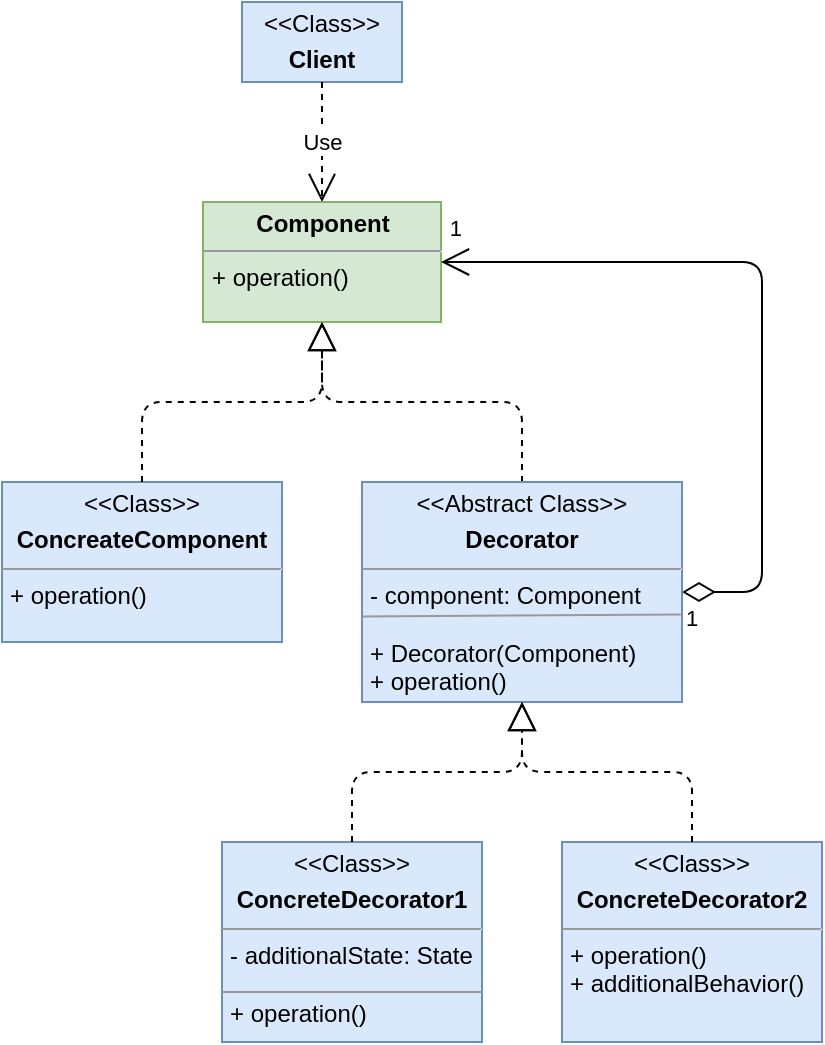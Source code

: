 <mxfile version="13.3.9" type="device"><diagram id="129aLKJlKvGeyg4OWEDQ" name="Page-1"><mxGraphModel dx="905" dy="672" grid="1" gridSize="10" guides="1" tooltips="1" connect="1" arrows="1" fold="1" page="1" pageScale="1" pageWidth="827" pageHeight="1169" math="0" shadow="0"><root><mxCell id="0"/><mxCell id="1" parent="0"/><mxCell id="hqwjRmC2lRCp83Z5w9vM-1" value="&lt;p style=&quot;margin: 0px ; margin-top: 4px ; text-align: center&quot;&gt;&amp;lt;&amp;lt;Class&amp;gt;&amp;gt;&lt;/p&gt;&lt;p style=&quot;margin: 0px ; margin-top: 4px ; text-align: center&quot;&gt;&lt;b&gt;Client&lt;/b&gt;&lt;/p&gt;" style="verticalAlign=top;align=left;overflow=fill;fontSize=12;fontFamily=Helvetica;html=1;fillColor=#dae8fc;strokeColor=#6c8ebf;" parent="1" vertex="1"><mxGeometry x="160" y="40" width="80" height="40" as="geometry"/></mxCell><mxCell id="hqwjRmC2lRCp83Z5w9vM-6" value="&lt;p style=&quot;margin: 0px ; margin-top: 4px ; text-align: center&quot;&gt;&amp;lt;&amp;lt;Class&amp;gt;&amp;gt;&lt;/p&gt;&lt;p style=&quot;margin: 0px ; margin-top: 4px ; text-align: center&quot;&gt;&lt;b&gt;ConcreateComponent&lt;/b&gt;&lt;/p&gt;&lt;hr size=&quot;1&quot;&gt;&lt;p style=&quot;margin: 0px ; margin-left: 4px&quot;&gt;+ operation()&lt;br&gt;&lt;/p&gt;" style="verticalAlign=top;align=left;overflow=fill;fontSize=12;fontFamily=Helvetica;html=1;fillColor=#dae8fc;strokeColor=#6c8ebf;" parent="1" vertex="1"><mxGeometry x="40" y="280" width="140" height="80" as="geometry"/></mxCell><mxCell id="hqwjRmC2lRCp83Z5w9vM-7" value="" style="endArrow=block;dashed=1;endFill=0;endSize=12;html=1;exitX=0.5;exitY=0;exitDx=0;exitDy=0;entryX=0.5;entryY=1;entryDx=0;entryDy=0;edgeStyle=orthogonalEdgeStyle;" parent="1" source="hqwjRmC2lRCp83Z5w9vM-6" target="hqwjRmC2lRCp83Z5w9vM-14" edge="1"><mxGeometry width="160" relative="1" as="geometry"><mxPoint x="132.0" y="785" as="sourcePoint"/><mxPoint x="115" y="270" as="targetPoint"/></mxGeometry></mxCell><mxCell id="hqwjRmC2lRCp83Z5w9vM-12" value="Use" style="endArrow=open;endSize=12;dashed=1;html=1;exitX=0.5;exitY=1;exitDx=0;exitDy=0;entryX=0.5;entryY=0;entryDx=0;entryDy=0;" parent="1" source="hqwjRmC2lRCp83Z5w9vM-1" target="hqwjRmC2lRCp83Z5w9vM-14" edge="1"><mxGeometry width="160" relative="1" as="geometry"><mxPoint x="297" y="715" as="sourcePoint"/><mxPoint x="115" y="200" as="targetPoint"/></mxGeometry></mxCell><mxCell id="hqwjRmC2lRCp83Z5w9vM-14" value="&lt;p style=&quot;margin: 0px ; margin-top: 4px ; text-align: center&quot;&gt;&lt;b&gt;Component&lt;/b&gt;&lt;br&gt;&lt;/p&gt;&lt;hr size=&quot;1&quot;&gt;&lt;p style=&quot;margin: 0px ; margin-left: 4px&quot;&gt;+ operation()&lt;/p&gt;" style="verticalAlign=top;align=left;overflow=fill;fontSize=12;fontFamily=Helvetica;html=1;fillColor=#d5e8d4;strokeColor=#82b366;" parent="1" vertex="1"><mxGeometry x="140.5" y="140" width="119" height="60" as="geometry"/></mxCell><mxCell id="hqwjRmC2lRCp83Z5w9vM-16" value="" style="endArrow=block;dashed=1;endFill=0;endSize=12;html=1;exitX=0.5;exitY=0;exitDx=0;exitDy=0;entryX=0.5;entryY=1;entryDx=0;entryDy=0;edgeStyle=orthogonalEdgeStyle;" parent="1" source="hqwjRmC2lRCp83Z5w9vM-15" target="hqwjRmC2lRCp83Z5w9vM-14" edge="1"><mxGeometry width="160" relative="1" as="geometry"><mxPoint x="110" y="290" as="sourcePoint"/><mxPoint x="210.5" y="210" as="targetPoint"/></mxGeometry></mxCell><mxCell id="L1dkNxSeHW-6tw8E-k9u-6" value="" style="endArrow=open;html=1;endSize=12;startArrow=diamondThin;startSize=14;startFill=0;edgeStyle=orthogonalEdgeStyle;exitX=1;exitY=0.5;exitDx=0;exitDy=0;entryX=1;entryY=0.5;entryDx=0;entryDy=0;" parent="1" source="hqwjRmC2lRCp83Z5w9vM-15" target="hqwjRmC2lRCp83Z5w9vM-14" edge="1"><mxGeometry x="-0.087" relative="1" as="geometry"><mxPoint x="420" y="190" as="sourcePoint"/><mxPoint x="580" y="190" as="targetPoint"/><Array as="points"><mxPoint x="420" y="335"/><mxPoint x="420" y="170"/></Array><mxPoint as="offset"/></mxGeometry></mxCell><mxCell id="L1dkNxSeHW-6tw8E-k9u-7" value="1" style="edgeLabel;resizable=0;html=1;align=left;verticalAlign=top;" parent="L1dkNxSeHW-6tw8E-k9u-6" connectable="0" vertex="1"><mxGeometry x="-1" relative="1" as="geometry"/></mxCell><mxCell id="L1dkNxSeHW-6tw8E-k9u-8" value="1" style="edgeLabel;resizable=0;html=1;align=right;verticalAlign=top;" parent="L1dkNxSeHW-6tw8E-k9u-6" connectable="0" vertex="1"><mxGeometry x="1" relative="1" as="geometry"><mxPoint x="10.6" y="-30" as="offset"/></mxGeometry></mxCell><mxCell id="wK0Ggn5WmOBPFQ8xUtTe-2" value="" style="group" vertex="1" connectable="0" parent="1"><mxGeometry x="220" y="280" width="160" height="110" as="geometry"/></mxCell><mxCell id="hqwjRmC2lRCp83Z5w9vM-15" value="&lt;p style=&quot;margin: 0px ; margin-top: 4px ; text-align: center&quot;&gt;&amp;lt;&amp;lt;Abstract Class&amp;gt;&amp;gt;&lt;/p&gt;&lt;p style=&quot;margin: 0px ; margin-top: 4px ; text-align: center&quot;&gt;&lt;b&gt;Decorator&lt;/b&gt;&lt;/p&gt;&lt;hr size=&quot;1&quot;&gt;&lt;p style=&quot;margin: 0px ; margin-left: 4px&quot;&gt;- component: Component&lt;/p&gt;&lt;p style=&quot;margin: 0px ; margin-left: 4px&quot;&gt;&lt;br&gt;&lt;/p&gt;&lt;p style=&quot;margin: 0px ; margin-left: 4px&quot;&gt;+&amp;nbsp;&lt;span style=&quot;text-align: center&quot;&gt;Decorator&lt;/span&gt;(Component)&lt;br&gt;+ operation()&lt;/p&gt;" style="verticalAlign=top;align=left;overflow=fill;fontSize=12;fontFamily=Helvetica;html=1;fillColor=#dae8fc;strokeColor=#6c8ebf;" parent="wK0Ggn5WmOBPFQ8xUtTe-2" vertex="1"><mxGeometry width="160" height="110" as="geometry"/></mxCell><mxCell id="wK0Ggn5WmOBPFQ8xUtTe-1" value="" style="endArrow=none;html=1;exitX=-0.001;exitY=0.611;exitDx=0;exitDy=0;entryX=0.996;entryY=0.602;entryDx=0;entryDy=0;strokeColor=#999999;exitPerimeter=0;entryPerimeter=0;" edge="1" parent="wK0Ggn5WmOBPFQ8xUtTe-2" source="hqwjRmC2lRCp83Z5w9vM-15" target="hqwjRmC2lRCp83Z5w9vM-15"><mxGeometry width="50" height="50" relative="1" as="geometry"><mxPoint x="50" y="91.667" as="sourcePoint"/><mxPoint x="100" y="45.833" as="targetPoint"/></mxGeometry></mxCell><mxCell id="wK0Ggn5WmOBPFQ8xUtTe-4" value="&lt;p style=&quot;margin: 0px ; margin-top: 4px ; text-align: center&quot;&gt;&amp;lt;&amp;lt;Class&amp;gt;&amp;gt;&lt;/p&gt;&lt;p style=&quot;margin: 0px ; margin-top: 4px ; text-align: center&quot;&gt;&lt;b&gt;ConcreteDecorator2&lt;/b&gt;&lt;/p&gt;&lt;hr size=&quot;1&quot;&gt;&lt;p style=&quot;margin: 0px ; margin-left: 4px&quot;&gt;+ operation()&lt;br&gt;&lt;/p&gt;&lt;p style=&quot;margin: 0px ; margin-left: 4px&quot;&gt;+ additionalBehavior()&lt;/p&gt;" style="verticalAlign=top;align=left;overflow=fill;fontSize=12;fontFamily=Helvetica;html=1;fillColor=#dae8fc;strokeColor=#6c8ebf;" vertex="1" parent="1"><mxGeometry x="320" y="460" width="130" height="100" as="geometry"/></mxCell><mxCell id="wK0Ggn5WmOBPFQ8xUtTe-5" value="" style="group" vertex="1" connectable="0" parent="1"><mxGeometry x="150" y="460" width="130" height="100" as="geometry"/></mxCell><mxCell id="wK0Ggn5WmOBPFQ8xUtTe-6" value="&lt;p style=&quot;margin: 0px ; margin-top: 4px ; text-align: center&quot;&gt;&amp;lt;&amp;lt;Class&amp;gt;&amp;gt;&lt;/p&gt;&lt;p style=&quot;margin: 0px ; margin-top: 4px ; text-align: center&quot;&gt;&lt;b&gt;ConcreteDecorator1&lt;/b&gt;&lt;br&gt;&lt;/p&gt;&lt;hr size=&quot;1&quot;&gt;&lt;p style=&quot;margin: 0px ; margin-left: 4px&quot;&gt;- additionalState: State&lt;/p&gt;&lt;p style=&quot;margin: 0px ; margin-left: 4px&quot;&gt;&lt;br&gt;&lt;/p&gt;&lt;p style=&quot;margin: 0px ; margin-left: 4px&quot;&gt;+ operation()&lt;/p&gt;" style="verticalAlign=top;align=left;overflow=fill;fontSize=12;fontFamily=Helvetica;html=1;fillColor=#dae8fc;strokeColor=#6c8ebf;" vertex="1" parent="wK0Ggn5WmOBPFQ8xUtTe-5"><mxGeometry width="130" height="100" as="geometry"/></mxCell><mxCell id="wK0Ggn5WmOBPFQ8xUtTe-7" value="" style="endArrow=none;html=1;exitX=0;exitY=0.75;exitDx=0;exitDy=0;entryX=1;entryY=0.75;entryDx=0;entryDy=0;strokeColor=#999999;" edge="1" parent="wK0Ggn5WmOBPFQ8xUtTe-5" source="wK0Ggn5WmOBPFQ8xUtTe-6" target="wK0Ggn5WmOBPFQ8xUtTe-6"><mxGeometry width="50" height="50" relative="1" as="geometry"><mxPoint x="40.625" y="83.333" as="sourcePoint"/><mxPoint x="81.25" y="41.667" as="targetPoint"/></mxGeometry></mxCell><mxCell id="wK0Ggn5WmOBPFQ8xUtTe-8" value="" style="endArrow=block;dashed=1;endFill=0;endSize=12;html=1;entryX=0.5;entryY=1;entryDx=0;entryDy=0;edgeStyle=orthogonalEdgeStyle;exitX=0.5;exitY=0;exitDx=0;exitDy=0;" edge="1" parent="1" source="wK0Ggn5WmOBPFQ8xUtTe-4" target="hqwjRmC2lRCp83Z5w9vM-15"><mxGeometry width="160" relative="1" as="geometry"><mxPoint x="400" y="410" as="sourcePoint"/><mxPoint x="210" y="210.0" as="targetPoint"/></mxGeometry></mxCell><mxCell id="wK0Ggn5WmOBPFQ8xUtTe-9" value="" style="endArrow=block;dashed=1;endFill=0;endSize=12;html=1;entryX=0.5;entryY=1;entryDx=0;entryDy=0;edgeStyle=orthogonalEdgeStyle;exitX=0.5;exitY=0;exitDx=0;exitDy=0;" edge="1" parent="1" source="wK0Ggn5WmOBPFQ8xUtTe-6" target="hqwjRmC2lRCp83Z5w9vM-15"><mxGeometry width="160" relative="1" as="geometry"><mxPoint x="415" y="450" as="sourcePoint"/><mxPoint x="330" y="400" as="targetPoint"/></mxGeometry></mxCell></root></mxGraphModel></diagram></mxfile>